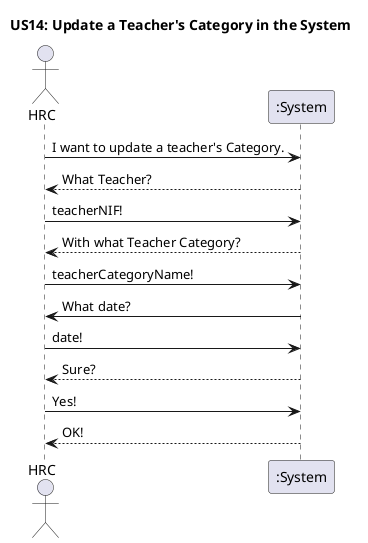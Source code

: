 @startuml
title US14: Update a Teacher's Category in the System
actor HRC
participant ":System" as system
HRC -> system: I want to update a teacher's Category.
system --> HRC: What Teacher?
HRC -> system: teacherNIF!
system --> HRC: With what Teacher Category?
HRC -> system: teacherCategoryName!
system -> HRC: What date?
HRC -> system: date!
system --> HRC: Sure?
HRC -> system: Yes!
system --> HRC: OK!
@enduml